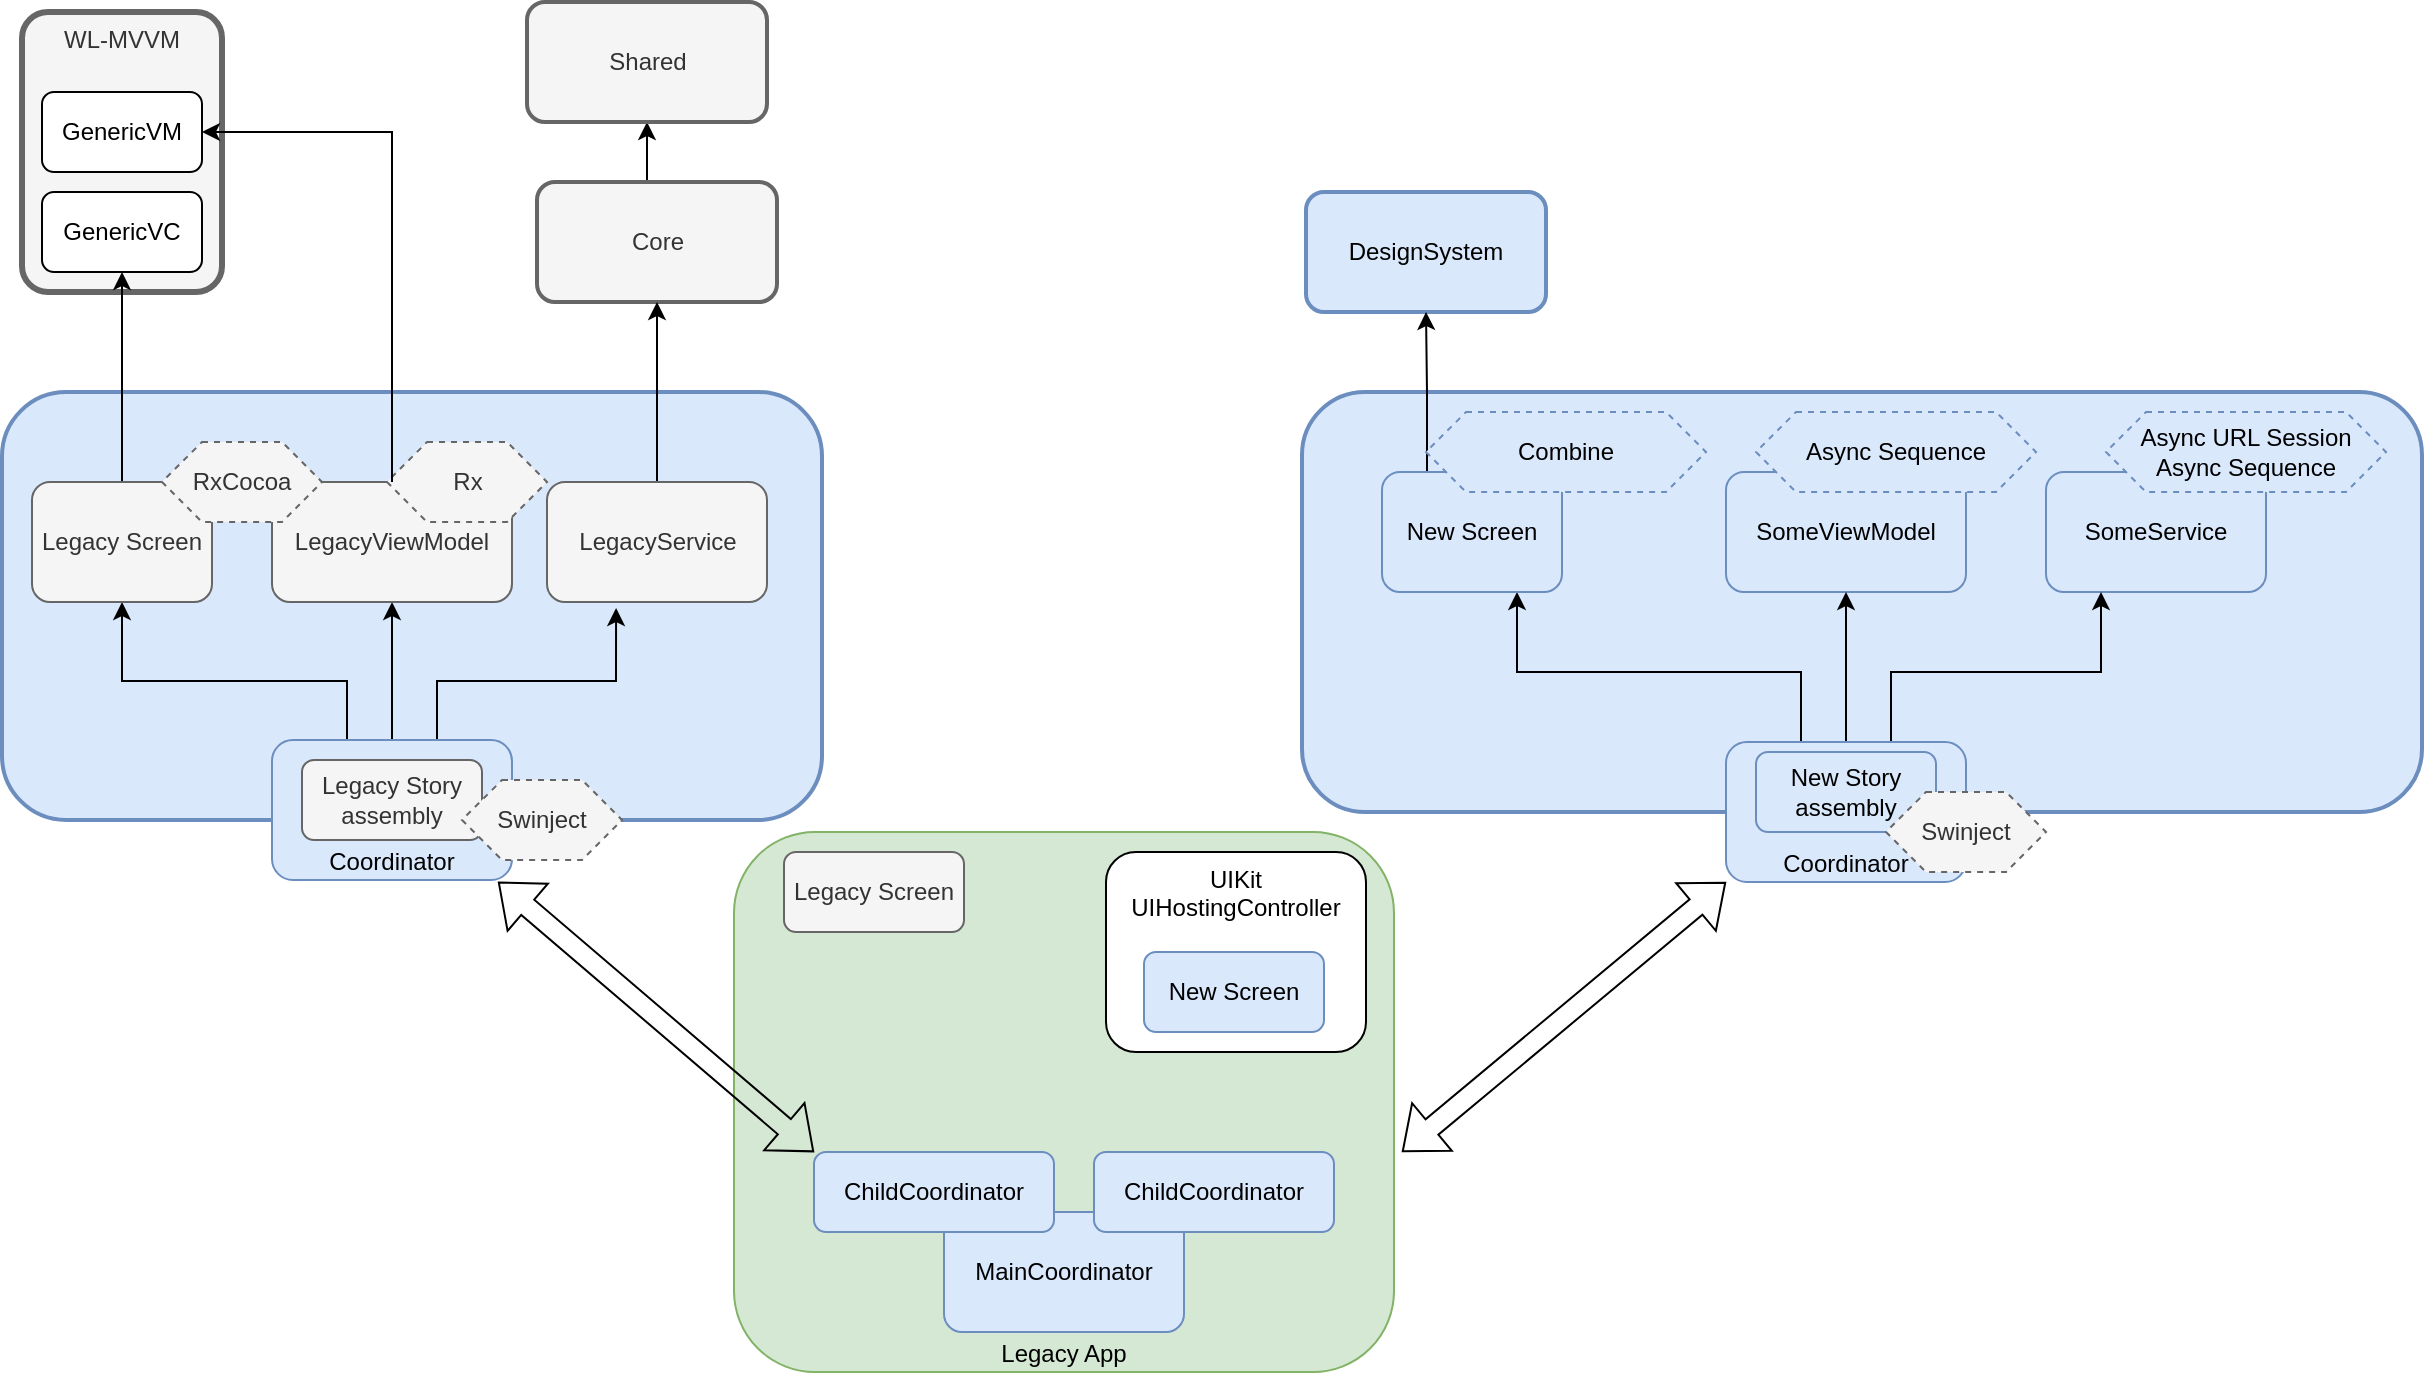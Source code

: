 <mxfile version="20.4.1" type="device"><diagram id="eNBUDyzIo5RkvNyFBFSy" name="Page-1"><mxGraphModel dx="1372" dy="1125" grid="1" gridSize="10" guides="1" tooltips="1" connect="1" arrows="1" fold="1" page="1" pageScale="1" pageWidth="1654" pageHeight="1169" math="0" shadow="0"><root><mxCell id="0"/><mxCell id="1" parent="0"/><mxCell id="6Flysvj1rS5p76Q7j3O4-3" value="" style="rounded=1;whiteSpace=wrap;html=1;strokeWidth=2;fillColor=#dae8fc;strokeColor=#6c8ebf;" vertex="1" parent="1"><mxGeometry x="10" y="340" width="410" height="214" as="geometry"/></mxCell><mxCell id="6Flysvj1rS5p76Q7j3O4-2" value="" style="rounded=1;whiteSpace=wrap;html=1;strokeWidth=2;fillColor=#dae8fc;strokeColor=#6c8ebf;" vertex="1" parent="1"><mxGeometry x="660" y="340" width="560" height="210" as="geometry"/></mxCell><mxCell id="toRDFUM7MVHTK9A19NbM-5" style="edgeStyle=orthogonalEdgeStyle;rounded=0;orthogonalLoop=1;jettySize=auto;html=1;exitX=0.5;exitY=0;exitDx=0;exitDy=0;entryX=0.5;entryY=1;entryDx=0;entryDy=0;" parent="1" source="toRDFUM7MVHTK9A19NbM-1" target="toRDFUM7MVHTK9A19NbM-2" edge="1"><mxGeometry relative="1" as="geometry"/></mxCell><mxCell id="toRDFUM7MVHTK9A19NbM-1" value="Core" style="rounded=1;whiteSpace=wrap;html=1;fillColor=#f5f5f5;fontColor=#333333;strokeColor=#666666;strokeWidth=2;" parent="1" vertex="1"><mxGeometry x="277.5" y="235" width="120" height="60" as="geometry"/></mxCell><mxCell id="toRDFUM7MVHTK9A19NbM-2" value="Shared" style="rounded=1;whiteSpace=wrap;html=1;fillColor=#f5f5f5;fontColor=#333333;strokeColor=#666666;strokeWidth=2;" parent="1" vertex="1"><mxGeometry x="272.5" y="145" width="120" height="60" as="geometry"/></mxCell><mxCell id="toRDFUM7MVHTK9A19NbM-3" value="Legacy App" style="rounded=1;whiteSpace=wrap;html=1;verticalAlign=bottom;fillColor=#d5e8d4;strokeColor=#82b366;" parent="1" vertex="1"><mxGeometry x="376" y="560" width="330" height="270" as="geometry"/></mxCell><mxCell id="toRDFUM7MVHTK9A19NbM-7" value="DesignSystem" style="rounded=1;whiteSpace=wrap;html=1;fillColor=#dae8fc;strokeColor=#6c8ebf;strokeWidth=2;" parent="1" vertex="1"><mxGeometry x="662" y="240" width="120" height="60" as="geometry"/></mxCell><mxCell id="toRDFUM7MVHTK9A19NbM-10" value="Legacy Screen" style="rounded=1;whiteSpace=wrap;html=1;fillColor=#f5f5f5;fontColor=#333333;strokeColor=#666666;" parent="1" vertex="1"><mxGeometry x="401" y="570" width="90" height="40" as="geometry"/></mxCell><mxCell id="toRDFUM7MVHTK9A19NbM-14" value="SomeService" style="rounded=1;whiteSpace=wrap;html=1;fillColor=#dae8fc;strokeColor=#6c8ebf;" parent="1" vertex="1"><mxGeometry x="1032" y="380" width="110" height="60" as="geometry"/></mxCell><mxCell id="toRDFUM7MVHTK9A19NbM-15" value="SomeViewModel" style="rounded=1;whiteSpace=wrap;html=1;fillColor=#dae8fc;strokeColor=#6c8ebf;" parent="1" vertex="1"><mxGeometry x="872" y="380" width="120" height="60" as="geometry"/></mxCell><mxCell id="toRDFUM7MVHTK9A19NbM-25" style="edgeStyle=orthogonalEdgeStyle;rounded=0;orthogonalLoop=1;jettySize=auto;html=1;exitX=0.25;exitY=0;exitDx=0;exitDy=0;entryX=0.75;entryY=1;entryDx=0;entryDy=0;" parent="1" source="toRDFUM7MVHTK9A19NbM-17" target="toRDFUM7MVHTK9A19NbM-13" edge="1"><mxGeometry relative="1" as="geometry"/></mxCell><mxCell id="toRDFUM7MVHTK9A19NbM-26" style="edgeStyle=orthogonalEdgeStyle;rounded=0;orthogonalLoop=1;jettySize=auto;html=1;exitX=0.5;exitY=0;exitDx=0;exitDy=0;entryX=0.5;entryY=1;entryDx=0;entryDy=0;" parent="1" source="toRDFUM7MVHTK9A19NbM-17" target="toRDFUM7MVHTK9A19NbM-15" edge="1"><mxGeometry relative="1" as="geometry"/></mxCell><mxCell id="toRDFUM7MVHTK9A19NbM-27" style="edgeStyle=orthogonalEdgeStyle;rounded=0;orthogonalLoop=1;jettySize=auto;html=1;exitX=0.75;exitY=0;exitDx=0;exitDy=0;entryX=0.25;entryY=1;entryDx=0;entryDy=0;" parent="1" source="toRDFUM7MVHTK9A19NbM-17" target="toRDFUM7MVHTK9A19NbM-14" edge="1"><mxGeometry relative="1" as="geometry"/></mxCell><mxCell id="toRDFUM7MVHTK9A19NbM-18" value="UIKit&lt;br&gt;UIHostingController" style="rounded=1;whiteSpace=wrap;html=1;verticalAlign=top;" parent="1" vertex="1"><mxGeometry x="562" y="570" width="130" height="100" as="geometry"/></mxCell><mxCell id="toRDFUM7MVHTK9A19NbM-28" style="edgeStyle=orthogonalEdgeStyle;rounded=0;orthogonalLoop=1;jettySize=auto;html=1;exitX=0.25;exitY=0;exitDx=0;exitDy=0;entryX=0.5;entryY=1;entryDx=0;entryDy=0;" parent="1" source="toRDFUM7MVHTK9A19NbM-13" target="toRDFUM7MVHTK9A19NbM-7" edge="1"><mxGeometry relative="1" as="geometry"/></mxCell><mxCell id="toRDFUM7MVHTK9A19NbM-13" value="New Screen" style="rounded=1;whiteSpace=wrap;html=1;fillColor=#dae8fc;strokeColor=#6c8ebf;" parent="1" vertex="1"><mxGeometry x="700" y="380" width="90" height="60" as="geometry"/></mxCell><mxCell id="toRDFUM7MVHTK9A19NbM-24" value="New Screen" style="rounded=1;whiteSpace=wrap;html=1;fillColor=#dae8fc;strokeColor=#6c8ebf;" parent="1" vertex="1"><mxGeometry x="581" y="620" width="90" height="40" as="geometry"/></mxCell><mxCell id="toRDFUM7MVHTK9A19NbM-30" value="Async URL Session&lt;br&gt;Async Sequence" style="shape=hexagon;perimeter=hexagonPerimeter2;whiteSpace=wrap;html=1;fixedSize=1;dashed=1;fillColor=#dae8fc;strokeColor=#6c8ebf;" parent="1" vertex="1"><mxGeometry x="1062" y="350" width="140" height="40" as="geometry"/></mxCell><mxCell id="toRDFUM7MVHTK9A19NbM-32" value="Async Sequence" style="shape=hexagon;perimeter=hexagonPerimeter2;whiteSpace=wrap;html=1;fixedSize=1;dashed=1;fillColor=#dae8fc;strokeColor=#6c8ebf;" parent="1" vertex="1"><mxGeometry x="887" y="350" width="140" height="40" as="geometry"/></mxCell><mxCell id="toRDFUM7MVHTK9A19NbM-33" value="Combine" style="shape=hexagon;perimeter=hexagonPerimeter2;whiteSpace=wrap;html=1;fixedSize=1;dashed=1;fillColor=#dae8fc;strokeColor=#6c8ebf;" parent="1" vertex="1"><mxGeometry x="722" y="350" width="140" height="40" as="geometry"/></mxCell><mxCell id="toRDFUM7MVHTK9A19NbM-44" style="edgeStyle=orthogonalEdgeStyle;rounded=0;orthogonalLoop=1;jettySize=auto;html=1;exitX=0.25;exitY=0;exitDx=0;exitDy=0;entryX=0.5;entryY=1;entryDx=0;entryDy=0;" parent="1" source="toRDFUM7MVHTK9A19NbM-35" target="toRDFUM7MVHTK9A19NbM-36" edge="1"><mxGeometry relative="1" as="geometry"/></mxCell><mxCell id="toRDFUM7MVHTK9A19NbM-45" style="edgeStyle=orthogonalEdgeStyle;rounded=0;orthogonalLoop=1;jettySize=auto;html=1;exitX=0.5;exitY=0;exitDx=0;exitDy=0;entryX=0.5;entryY=1;entryDx=0;entryDy=0;" parent="1" source="toRDFUM7MVHTK9A19NbM-35" target="toRDFUM7MVHTK9A19NbM-38" edge="1"><mxGeometry relative="1" as="geometry"/></mxCell><mxCell id="toRDFUM7MVHTK9A19NbM-46" style="edgeStyle=orthogonalEdgeStyle;rounded=0;orthogonalLoop=1;jettySize=auto;html=1;exitX=0.75;exitY=0;exitDx=0;exitDy=0;entryX=0.314;entryY=1.05;entryDx=0;entryDy=0;entryPerimeter=0;" parent="1" source="toRDFUM7MVHTK9A19NbM-35" target="toRDFUM7MVHTK9A19NbM-39" edge="1"><mxGeometry relative="1" as="geometry"/></mxCell><mxCell id="toRDFUM7MVHTK9A19NbM-38" value="LegacyViewModel" style="rounded=1;whiteSpace=wrap;html=1;fillColor=#f5f5f5;fontColor=#333333;strokeColor=#666666;" parent="1" vertex="1"><mxGeometry x="145" y="385" width="120" height="60" as="geometry"/></mxCell><mxCell id="toRDFUM7MVHTK9A19NbM-43" style="edgeStyle=orthogonalEdgeStyle;rounded=0;orthogonalLoop=1;jettySize=auto;html=1;exitX=0.5;exitY=0;exitDx=0;exitDy=0;entryX=0.5;entryY=1;entryDx=0;entryDy=0;" parent="1" source="toRDFUM7MVHTK9A19NbM-39" target="toRDFUM7MVHTK9A19NbM-1" edge="1"><mxGeometry relative="1" as="geometry"/></mxCell><mxCell id="toRDFUM7MVHTK9A19NbM-39" value="LegacyService" style="rounded=1;whiteSpace=wrap;html=1;fillColor=#f5f5f5;fontColor=#333333;strokeColor=#666666;" parent="1" vertex="1"><mxGeometry x="282.5" y="385" width="110" height="60" as="geometry"/></mxCell><mxCell id="toRDFUM7MVHTK9A19NbM-49" value="Rx" style="shape=hexagon;perimeter=hexagonPerimeter2;whiteSpace=wrap;html=1;fixedSize=1;dashed=1;fillColor=#f5f5f5;fontColor=#333333;strokeColor=#666666;" parent="1" vertex="1"><mxGeometry x="202.5" y="365" width="80" height="40" as="geometry"/></mxCell><mxCell id="6Flysvj1rS5p76Q7j3O4-1" value="" style="group;strokeWidth=0;rounded=1;arcSize=0;" vertex="1" connectable="0" parent="1"><mxGeometry x="20" y="150" width="100" height="140" as="geometry"/></mxCell><mxCell id="toRDFUM7MVHTK9A19NbM-8" value="WL-MVVM" style="rounded=1;whiteSpace=wrap;html=1;verticalAlign=top;fillColor=#f5f5f5;fontColor=#333333;strokeColor=#666666;arcSize=13;strokeWidth=3;" parent="6Flysvj1rS5p76Q7j3O4-1" vertex="1"><mxGeometry width="100" height="140" as="geometry"/></mxCell><mxCell id="toRDFUM7MVHTK9A19NbM-20" value="GenericVM" style="rounded=1;whiteSpace=wrap;html=1;" parent="6Flysvj1rS5p76Q7j3O4-1" vertex="1"><mxGeometry x="10" y="40" width="80" height="40" as="geometry"/></mxCell><mxCell id="toRDFUM7MVHTK9A19NbM-21" value="GenericVC" style="rounded=1;whiteSpace=wrap;html=1;" parent="6Flysvj1rS5p76Q7j3O4-1" vertex="1"><mxGeometry x="10" y="90" width="80" height="40" as="geometry"/></mxCell><mxCell id="6Flysvj1rS5p76Q7j3O4-5" value="MainCoordinator" style="rounded=1;whiteSpace=wrap;html=1;fillColor=#dae8fc;strokeColor=#6c8ebf;" vertex="1" parent="1"><mxGeometry x="481" y="750" width="120" height="60" as="geometry"/></mxCell><mxCell id="6Flysvj1rS5p76Q7j3O4-7" value="Coordinator" style="rounded=1;whiteSpace=wrap;html=1;fillColor=#dae8fc;strokeColor=#6c8ebf;verticalAlign=bottom;" vertex="1" parent="1"><mxGeometry x="145" y="514" width="120" height="70" as="geometry"/></mxCell><mxCell id="toRDFUM7MVHTK9A19NbM-35" value="Legacy Story&lt;br&gt;assembly" style="rounded=1;whiteSpace=wrap;html=1;fillColor=#f5f5f5;fontColor=#333333;strokeColor=#666666;" parent="1" vertex="1"><mxGeometry x="160" y="524" width="90" height="40" as="geometry"/></mxCell><mxCell id="6Flysvj1rS5p76Q7j3O4-8" value="Coordinator" style="rounded=1;whiteSpace=wrap;html=1;fillColor=#dae8fc;strokeColor=#6c8ebf;verticalAlign=bottom;" vertex="1" parent="1"><mxGeometry x="872" y="515" width="120" height="70" as="geometry"/></mxCell><mxCell id="toRDFUM7MVHTK9A19NbM-17" value="New Story&lt;br&gt;assembly" style="rounded=1;whiteSpace=wrap;html=1;fillColor=#dae8fc;strokeColor=#6c8ebf;" parent="1" vertex="1"><mxGeometry x="887" y="520" width="90" height="40" as="geometry"/></mxCell><mxCell id="toRDFUM7MVHTK9A19NbM-34" value="Swinject" style="shape=hexagon;perimeter=hexagonPerimeter2;whiteSpace=wrap;html=1;fixedSize=1;dashed=1;fillColor=#f5f5f5;fontColor=#333333;strokeColor=#666666;" parent="1" vertex="1"><mxGeometry x="952" y="540" width="80" height="40" as="geometry"/></mxCell><mxCell id="toRDFUM7MVHTK9A19NbM-47" value="Swinject" style="shape=hexagon;perimeter=hexagonPerimeter2;whiteSpace=wrap;html=1;fixedSize=1;dashed=1;fillColor=#f5f5f5;fontColor=#333333;strokeColor=#666666;" parent="1" vertex="1"><mxGeometry x="240" y="534" width="80" height="40" as="geometry"/></mxCell><mxCell id="6Flysvj1rS5p76Q7j3O4-9" value="ChildCoordinator" style="rounded=1;whiteSpace=wrap;html=1;fillColor=#dae8fc;strokeColor=#6c8ebf;" vertex="1" parent="1"><mxGeometry x="416" y="720" width="120" height="40" as="geometry"/></mxCell><mxCell id="6Flysvj1rS5p76Q7j3O4-10" value="ChildCoordinator" style="rounded=1;whiteSpace=wrap;html=1;fillColor=#dae8fc;strokeColor=#6c8ebf;" vertex="1" parent="1"><mxGeometry x="556" y="720" width="120" height="40" as="geometry"/></mxCell><mxCell id="6Flysvj1rS5p76Q7j3O4-11" value="" style="shape=flexArrow;endArrow=classic;startArrow=classic;html=1;rounded=0;entryX=0;entryY=1;entryDx=0;entryDy=0;" edge="1" parent="1" target="6Flysvj1rS5p76Q7j3O4-8"><mxGeometry width="100" height="100" relative="1" as="geometry"><mxPoint x="710" y="720" as="sourcePoint"/><mxPoint x="810" y="620" as="targetPoint"/></mxGeometry></mxCell><mxCell id="6Flysvj1rS5p76Q7j3O4-15" value="" style="shape=flexArrow;endArrow=classic;startArrow=classic;html=1;rounded=0;entryX=0;entryY=0;entryDx=0;entryDy=0;exitX=0.942;exitY=1.014;exitDx=0;exitDy=0;exitPerimeter=0;" edge="1" parent="1" source="6Flysvj1rS5p76Q7j3O4-7" target="6Flysvj1rS5p76Q7j3O4-9"><mxGeometry width="100" height="100" relative="1" as="geometry"><mxPoint x="210" y="720" as="sourcePoint"/><mxPoint x="310" y="620" as="targetPoint"/></mxGeometry></mxCell><mxCell id="toRDFUM7MVHTK9A19NbM-40" style="edgeStyle=orthogonalEdgeStyle;rounded=0;orthogonalLoop=1;jettySize=auto;html=1;exitX=0.5;exitY=0;exitDx=0;exitDy=0;entryX=1;entryY=0.5;entryDx=0;entryDy=0;" parent="1" source="toRDFUM7MVHTK9A19NbM-38" target="toRDFUM7MVHTK9A19NbM-20" edge="1"><mxGeometry relative="1" as="geometry"/></mxCell><mxCell id="6Flysvj1rS5p76Q7j3O4-18" style="edgeStyle=orthogonalEdgeStyle;rounded=0;orthogonalLoop=1;jettySize=auto;html=1;exitX=0.5;exitY=0;exitDx=0;exitDy=0;entryX=0.5;entryY=1;entryDx=0;entryDy=0;" edge="1" parent="1" source="toRDFUM7MVHTK9A19NbM-36" target="toRDFUM7MVHTK9A19NbM-21"><mxGeometry relative="1" as="geometry"/></mxCell><mxCell id="toRDFUM7MVHTK9A19NbM-36" value="Legacy Screen" style="rounded=1;whiteSpace=wrap;html=1;fillColor=#f5f5f5;fontColor=#333333;strokeColor=#666666;" parent="1" vertex="1"><mxGeometry x="25" y="385" width="90" height="60" as="geometry"/></mxCell><mxCell id="toRDFUM7MVHTK9A19NbM-50" value="RxCocoa" style="shape=hexagon;perimeter=hexagonPerimeter2;whiteSpace=wrap;html=1;fixedSize=1;dashed=1;fillColor=#f5f5f5;fontColor=#333333;strokeColor=#666666;" parent="1" vertex="1"><mxGeometry x="90" y="365" width="80" height="40" as="geometry"/></mxCell></root></mxGraphModel></diagram></mxfile>